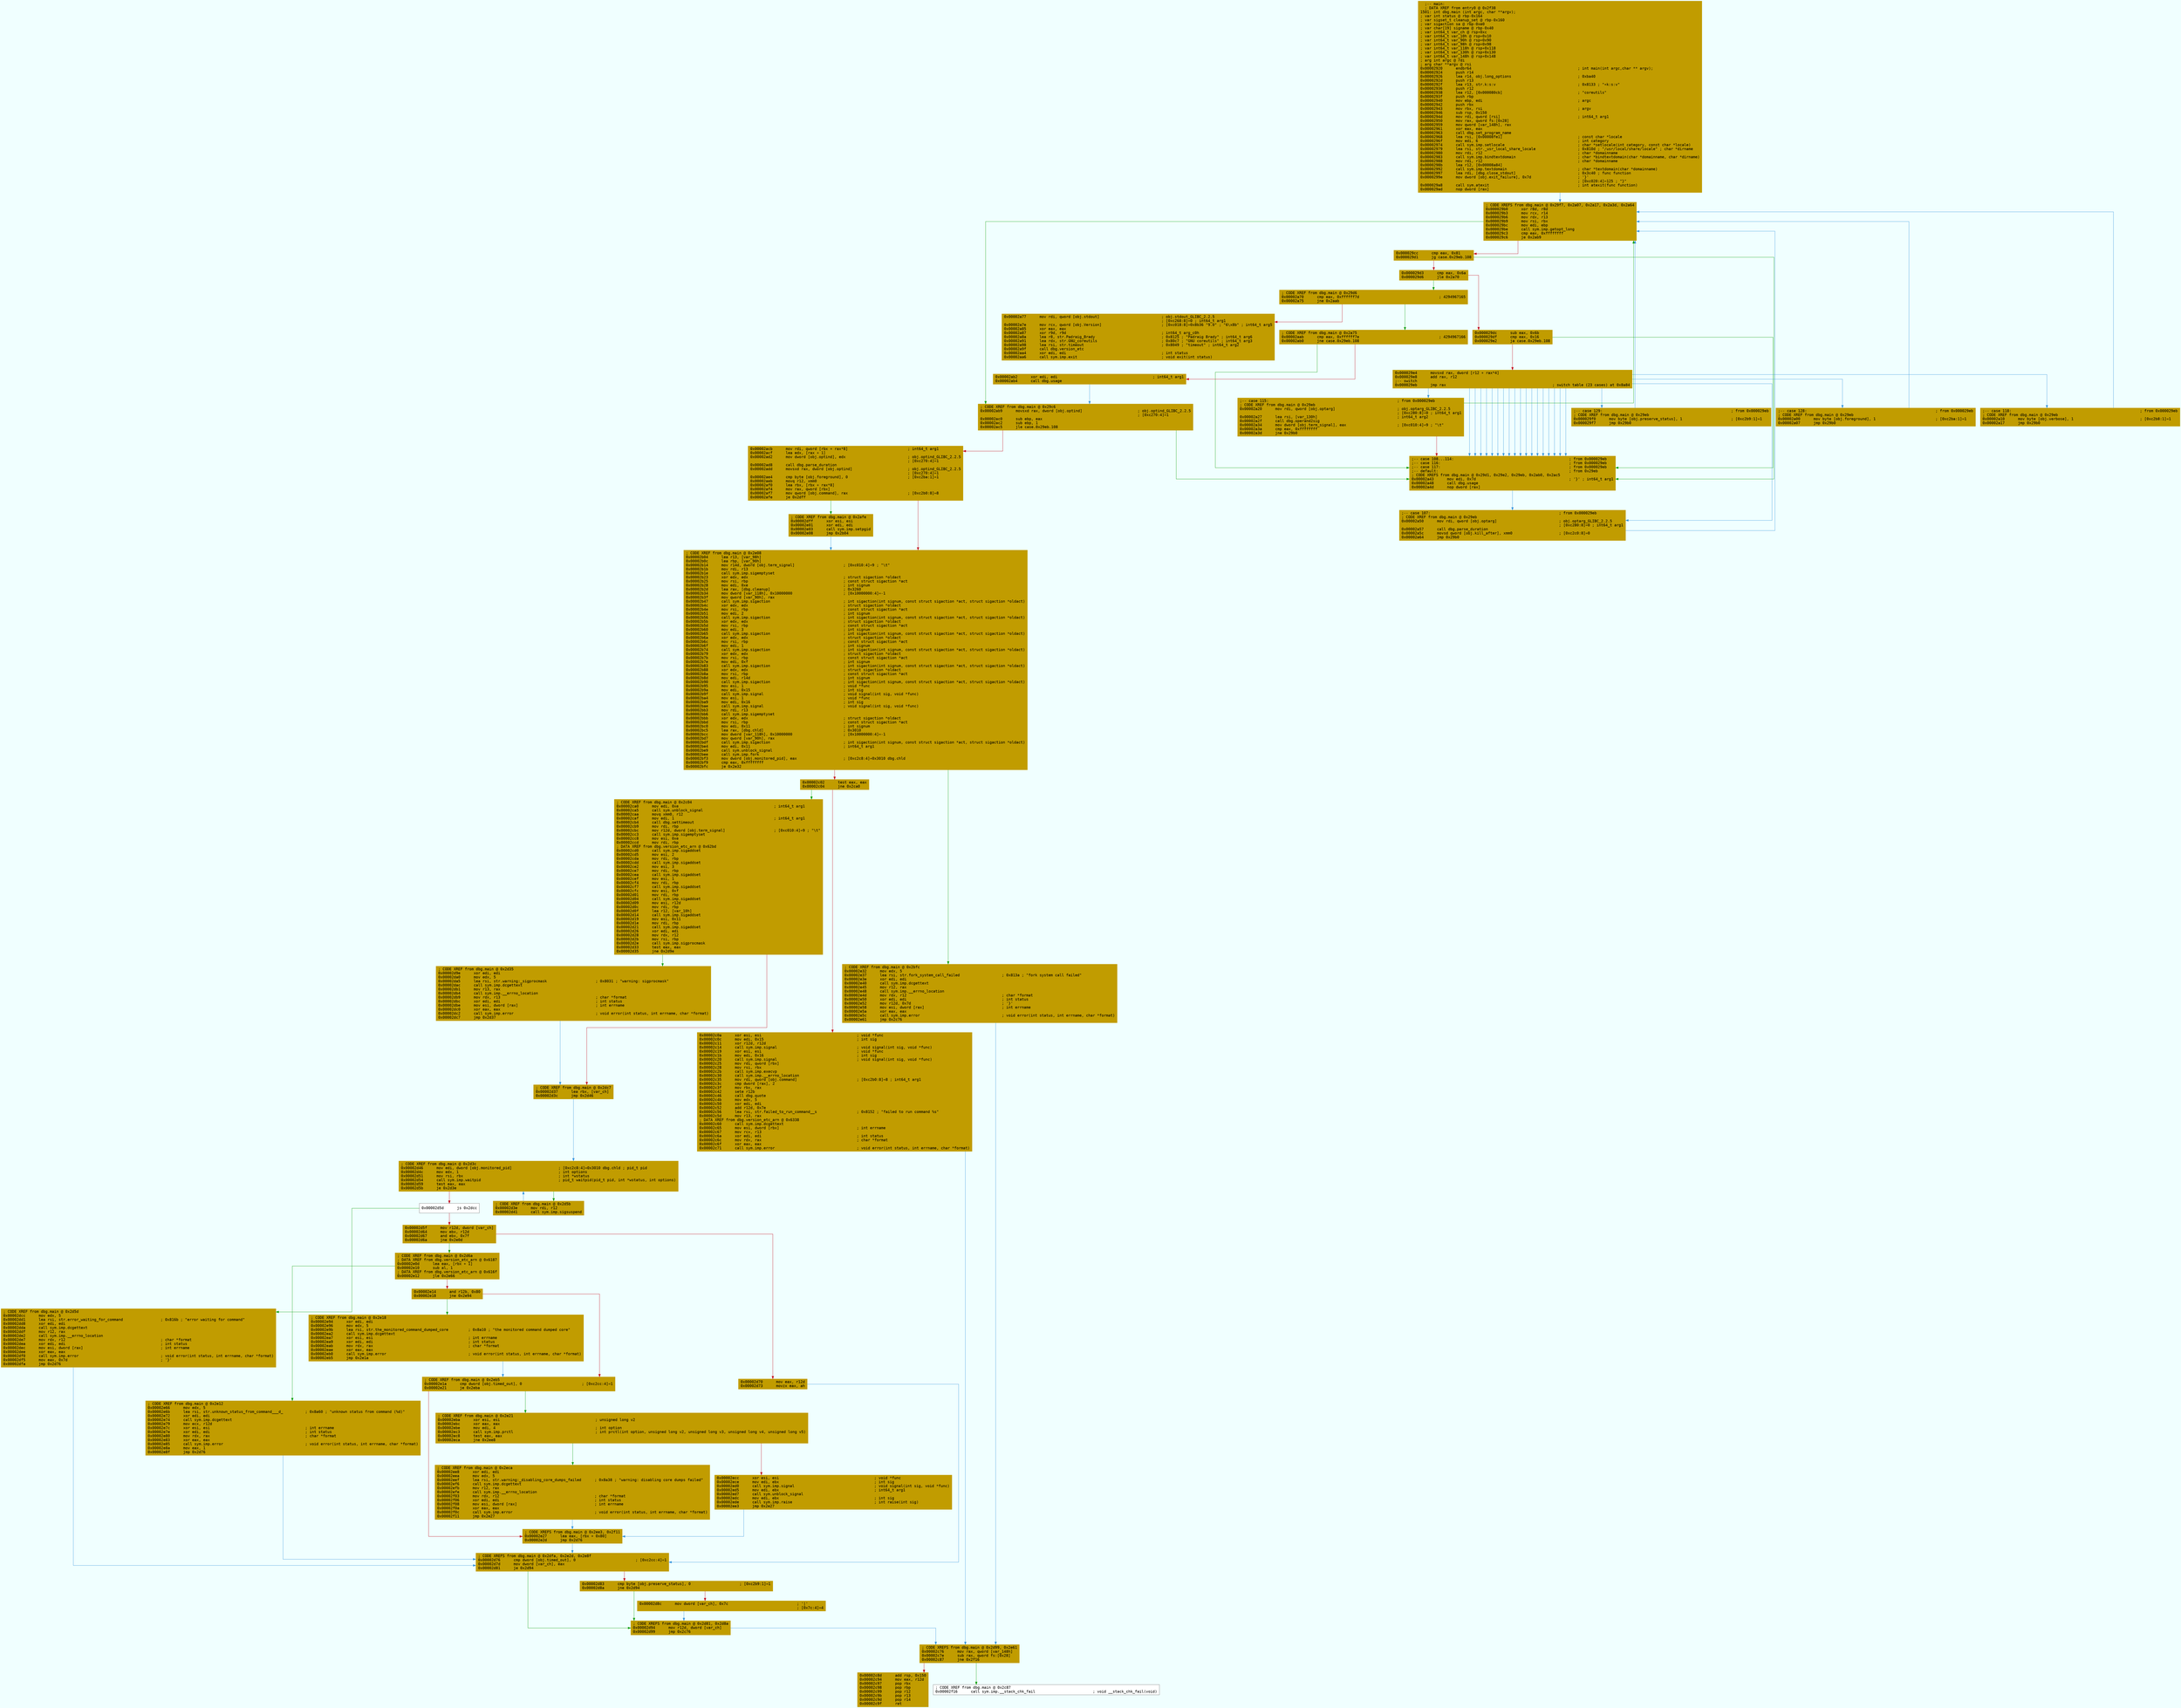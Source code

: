 digraph code {
	graph [bgcolor=azure fontsize=8 fontname="Courier" splines="ortho"];
	node [fillcolor=gray style=filled shape=box];
	edge [arrowhead="normal"];
	"0x00002920" [URL="dbg.main/0x00002920", fillcolor="#c19c00",color="#c19c00", fontname="Courier",label="  ;-- main:\l  ; DATA XREF from entry0 @ 0x2f38\l1501: int dbg.main (int argc, char **argv);\l; var int status @ rbp-0x164\l; var sigset_t cleanup_set @ rbp-0x160\l; var sigaction sa @ rbp-0xe0\l; var char[19] signame @ rbp-0x40\l; var int64_t var_ch @ rsp+0xc\l; var int64_t var_10h @ rsp+0x10\l; var int64_t var_90h @ rsp+0x90\l; var int64_t var_98h @ rsp+0x98\l; var int64_t var_118h @ rsp+0x118\l; var int64_t var_130h @ rsp+0x130\l; var int64_t var_148h @ rsp+0x148\l; arg int argc @ rdi\l; arg char **argv @ rsi\l0x00002920      endbr64                                                ; int main(int argc,char ** argv);\l0x00002924      push r14\l0x00002926      lea r14, obj.long_options                              ; 0xba40\l0x0000292d      push r13\l0x0000292f      lea r13, str.k:s:v                                     ; 0x8133 ; \"+k:s:v\"\l0x00002936      push r12\l0x00002938      lea r12, [0x000080cb]                                  ; \"coreutils\"\l0x0000293f      push rbp\l0x00002940      mov ebp, edi                                           ; argc\l0x00002942      push rbx\l0x00002943      mov rbx, rsi                                           ; argv\l0x00002946      sub rsp, 0x150\l0x0000294d      mov rdi, qword [rsi]                                   ; int64_t arg1\l0x00002950      mov rax, qword fs:[0x28]\l0x00002959      mov qword [var_148h], rax\l0x00002961      xor eax, eax\l0x00002963      call dbg.set_program_name\l0x00002968      lea rsi, [0x00008fe1]                                  ; const char *locale\l0x0000296f      mov edi, 6                                             ; int category\l0x00002974      call sym.imp.setlocale                                 ; char *setlocale(int category, const char *locale)\l0x00002979      lea rsi, str._usr_local_share_locale                   ; 0x810d ; \"/usr/local/share/locale\" ; char *dirname\l0x00002980      mov rdi, r12                                           ; char *domainname\l0x00002983      call sym.imp.bindtextdomain                            ; char *bindtextdomain(char *domainname, char *dirname)\l0x00002988      mov rdi, r12                                           ; char *domainname\l0x0000298b      lea r12, [0x00008a84]\l0x00002992      call sym.imp.textdomain                                ; char *textdomain(char *domainname)\l0x00002997      lea rdi, [dbg.close_stdout]                            ; 0x3c40 ; func function\l0x0000299e      mov dword [obj.exit_failure], 0x7d                     ; '}'\l                                                                       ; [0xc020:4]=125 ; \"}\"\l0x000029a8      call sym.atexit                                        ; int atexit(func function)\l0x000029ad      nop dword [rax]\l"]
	"0x000029b0" [URL="dbg.main/0x000029b0", fillcolor="#c19c00",color="#c19c00", fontname="Courier",label="; CODE XREFS from dbg.main @ 0x29f7, 0x2a07, 0x2a17, 0x2a3d, 0x2a64\l0x000029b0      xor r8d, r8d\l0x000029b3      mov rcx, r14\l0x000029b6      mov rdx, r13\l0x000029b9      mov rsi, rbx\l0x000029bc      mov edi, ebp\l0x000029be      call sym.imp.getopt_long\l0x000029c3      cmp eax, 0xffffffff\l0x000029c6      je 0x2ab9\l"]
	"0x000029cc" [URL="dbg.main/0x000029cc", fillcolor="#c19c00",color="#c19c00", fontname="Courier",label="0x000029cc      cmp eax, 0x81\l0x000029d1      jg case.0x29eb.108\l"]
	"0x000029d3" [URL="dbg.main/0x000029d3", fillcolor="#c19c00",color="#c19c00", fontname="Courier",label="0x000029d3      cmp eax, 0x6a\l0x000029d6      jle 0x2a70\l"]
	"0x000029dc" [URL="dbg.main/0x000029dc", fillcolor="#c19c00",color="#c19c00", fontname="Courier",label="0x000029dc      sub eax, 0x6b\l0x000029df      cmp eax, 0x16\l0x000029e2      ja case.0x29eb.108\l"]
	"0x000029e4" [URL="dbg.main/0x000029e4", fillcolor="#c19c00",color="#c19c00", fontname="Courier",label="0x000029e4      movsxd rax, dword [r12 + rax*4]\l0x000029e8      add rax, r12\l;-- switch\l0x000029eb      jmp rax                                                ; switch table (23 cases) at 0x8a84\l"]
	"0x000029f0" [URL="dbg.main/0x000029f0", fillcolor="#c19c00",color="#c19c00", fontname="Courier",label=";-- case 129:                                                          ; from 0x000029eb\l; CODE XREF from dbg.main @ 0x29eb\l0x000029f0      mov byte [obj.preserve_status], 1                      ; [0xc2b9:1]=1\l0x000029f7      jmp 0x29b0\l"]
	"0x00002a00" [URL="dbg.main/0x00002a00", fillcolor="#c19c00",color="#c19c00", fontname="Courier",label=";-- case 128:                                                          ; from 0x000029eb\l; CODE XREF from dbg.main @ 0x29eb\l0x00002a00      mov byte [obj.foreground], 1                           ; [0xc2ba:1]=1\l0x00002a07      jmp 0x29b0\l"]
	"0x00002a10" [URL="dbg.main/0x00002a10", fillcolor="#c19c00",color="#c19c00", fontname="Courier",label=";-- case 118:                                                          ; from 0x000029eb\l; CODE XREF from dbg.main @ 0x29eb\l0x00002a10      mov byte [obj.verbose], 1                              ; [0xc2b8:1]=1\l0x00002a17      jmp 0x29b0\l"]
	"0x00002a20" [URL="dbg.main/0x00002a20", fillcolor="#c19c00",color="#c19c00", fontname="Courier",label=";-- case 115:                                                          ; from 0x000029eb\l; CODE XREF from dbg.main @ 0x29eb\l0x00002a20      mov rdi, qword [obj.optarg]                            ; obj.optarg_GLIBC_2.2.5\l                                                                       ; [0xc280:8]=0 ; int64_t arg1\l0x00002a27      lea rsi, [var_130h]                                    ; int64_t arg2\l0x00002a2f      call dbg.operand2sig\l0x00002a34      mov dword [obj.term_signal], eax                       ; [0xc010:4]=9 ; \"\\t\"\l0x00002a3a      cmp eax, 0xffffffff\l0x00002a3d      jne 0x29b0\l"]
	"0x00002a43" [URL="dbg.main/0x00002a43", fillcolor="#c19c00",color="#c19c00", fontname="Courier",label=";-- case 108...114:                                                    ; from 0x000029eb\l;-- case 116:                                                          ; from 0x000029eb\l;-- case 117:                                                          ; from 0x000029eb\l;-- default:                                                           ; from 0x29eb\l; CODE XREFS from dbg.main @ 0x29d1, 0x29e2, 0x29eb, 0x2ab0, 0x2ac5\l0x00002a43      mov edi, 0x7d                                          ; '}' ; int64_t arg1\l0x00002a48      call dbg.usage\l0x00002a4d      nop dword [rax]\l"]
	"0x00002a50" [URL="dbg.main/0x00002a50", fillcolor="#c19c00",color="#c19c00", fontname="Courier",label=";-- case 107:                                                          ; from 0x000029eb\l; CODE XREF from dbg.main @ 0x29eb\l0x00002a50      mov rdi, qword [obj.optarg]                            ; obj.optarg_GLIBC_2.2.5\l                                                                       ; [0xc280:8]=0 ; int64_t arg1\l0x00002a57      call dbg.parse_duration\l0x00002a5c      movsd qword [obj.kill_after], xmm0                     ; [0xc2c0:8]=0\l0x00002a64      jmp 0x29b0\l"]
	"0x00002a70" [URL="dbg.main/0x00002a70", fillcolor="#c19c00",color="#c19c00", fontname="Courier",label="; CODE XREF from dbg.main @ 0x29d6\l0x00002a70      cmp eax, 0xffffff7d                                    ; 4294967165\l0x00002a75      jne 0x2aab\l"]
	"0x00002a77" [URL="dbg.main/0x00002a77", fillcolor="#c19c00",color="#c19c00", fontname="Courier",label="0x00002a77      mov rdi, qword [obj.stdout]                            ; obj.stdout_GLIBC_2.2.5\l                                                                       ; [0xc268:8]=0 ; int64_t arg1\l0x00002a7e      mov rcx, qword [obj.Version]                           ; [0xc018:8]=0x8b36 \"9.0\" ; \"6\\x8b\" ; int64_t arg5\l0x00002a85      xor eax, eax\l0x00002a87      xor r9d, r9d                                           ; int64_t arg_c0h\l0x00002a8a      lea r8, str.Padraig_Brady                              ; 0x8125 ; \"Padraig Brady\" ; int64_t arg6\l0x00002a91      lea rdx, str.GNU_coreutils                             ; 0x80c7 ; \"GNU coreutils\" ; int64_t arg3\l0x00002a98      lea rsi, str.timeout                                   ; 0x8049 ; \"timeout\" ; int64_t arg2\l0x00002a9f      call dbg.version_etc\l0x00002aa4      xor edi, edi                                           ; int status\l0x00002aa6      call sym.imp.exit                                      ; void exit(int status)\l"]
	"0x00002aab" [URL="dbg.main/0x00002aab", fillcolor="#c19c00",color="#c19c00", fontname="Courier",label="; CODE XREF from dbg.main @ 0x2a75\l0x00002aab      cmp eax, 0xffffff7e                                    ; 4294967166\l0x00002ab0      jne case.0x29eb.108\l"]
	"0x00002ab2" [URL="dbg.main/0x00002ab2", fillcolor="#c19c00",color="#c19c00", fontname="Courier",label="0x00002ab2      xor edi, edi                                           ; int64_t arg1\l0x00002ab4      call dbg.usage\l"]
	"0x00002ab9" [URL="dbg.main/0x00002ab9", fillcolor="#c19c00",color="#c19c00", fontname="Courier",label="; CODE XREF from dbg.main @ 0x29c6\l0x00002ab9      movsxd rax, dword [obj.optind]                         ; obj.optind_GLIBC_2.2.5\l                                                                       ; [0xc270:4]=1\l0x00002ac0      sub ebp, eax\l0x00002ac2      sub ebp, 1\l0x00002ac5      jle case.0x29eb.108\l"]
	"0x00002acb" [URL="dbg.main/0x00002acb", fillcolor="#c19c00",color="#c19c00", fontname="Courier",label="0x00002acb      mov rdi, qword [rbx + rax*8]                           ; int64_t arg1\l0x00002acf      lea edx, [rax + 1]\l0x00002ad2      mov dword [obj.optind], edx                            ; obj.optind_GLIBC_2.2.5\l                                                                       ; [0xc270:4]=1\l0x00002ad8      call dbg.parse_duration\l0x00002add      movsxd rax, dword [obj.optind]                         ; obj.optind_GLIBC_2.2.5\l                                                                       ; [0xc270:4]=1\l0x00002ae4      cmp byte [obj.foreground], 0                           ; [0xc2ba:1]=1\l0x00002aeb      movq r12, xmm0\l0x00002af0      lea rbx, [rbx + rax*8]\l0x00002af4      mov rax, qword [rbx]\l0x00002af7      mov qword [obj.command], rax                           ; [0xc2b0:8]=8\l0x00002afe      je 0x2dff\l"]
	"0x00002b04" [URL="dbg.main/0x00002b04", fillcolor="#c19c00",color="#c19c00", fontname="Courier",label="; CODE XREF from dbg.main @ 0x2e08\l0x00002b04      lea r13, [var_98h]\l0x00002b0c      lea rbp, [var_90h]\l0x00002b14      mov r14d, dword [obj.term_signal]                      ; [0xc010:4]=9 ; \"\\t\"\l0x00002b1b      mov rdi, r13\l0x00002b1e      call sym.imp.sigemptyset\l0x00002b23      xor edx, edx                                           ; struct sigaction *oldact\l0x00002b25      mov rsi, rbp                                           ; const struct sigaction *act\l0x00002b28      mov edi, 0xe                                           ; int signum\l0x00002b2d      lea rax, [dbg.cleanup]                                 ; 0x3260\l0x00002b34      mov dword [var_118h], 0x10000000                       ; [0x10000000:4]=-1\l0x00002b3f      mov qword [var_90h], rax\l0x00002b47      call sym.imp.sigaction                                 ; int sigaction(int signum, const struct sigaction *act, struct sigaction *oldact)\l0x00002b4c      xor edx, edx                                           ; struct sigaction *oldact\l0x00002b4e      mov rsi, rbp                                           ; const struct sigaction *act\l0x00002b51      mov edi, 2                                             ; int signum\l0x00002b56      call sym.imp.sigaction                                 ; int sigaction(int signum, const struct sigaction *act, struct sigaction *oldact)\l0x00002b5b      xor edx, edx                                           ; struct sigaction *oldact\l0x00002b5d      mov rsi, rbp                                           ; const struct sigaction *act\l0x00002b60      mov edi, 3                                             ; int signum\l0x00002b65      call sym.imp.sigaction                                 ; int sigaction(int signum, const struct sigaction *act, struct sigaction *oldact)\l0x00002b6a      xor edx, edx                                           ; struct sigaction *oldact\l0x00002b6c      mov rsi, rbp                                           ; const struct sigaction *act\l0x00002b6f      mov edi, 1                                             ; int signum\l0x00002b74      call sym.imp.sigaction                                 ; int sigaction(int signum, const struct sigaction *act, struct sigaction *oldact)\l0x00002b79      xor edx, edx                                           ; struct sigaction *oldact\l0x00002b7b      mov rsi, rbp                                           ; const struct sigaction *act\l0x00002b7e      mov edi, 0xf                                           ; int signum\l0x00002b83      call sym.imp.sigaction                                 ; int sigaction(int signum, const struct sigaction *act, struct sigaction *oldact)\l0x00002b88      xor edx, edx                                           ; struct sigaction *oldact\l0x00002b8a      mov rsi, rbp                                           ; const struct sigaction *act\l0x00002b8d      mov edi, r14d                                          ; int signum\l0x00002b90      call sym.imp.sigaction                                 ; int sigaction(int signum, const struct sigaction *act, struct sigaction *oldact)\l0x00002b95      mov esi, 1                                             ; void *func\l0x00002b9a      mov edi, 0x15                                          ; int sig\l0x00002b9f      call sym.imp.signal                                    ; void signal(int sig, void *func)\l0x00002ba4      mov esi, 1                                             ; void *func\l0x00002ba9      mov edi, 0x16                                          ; int sig\l0x00002bae      call sym.imp.signal                                    ; void signal(int sig, void *func)\l0x00002bb3      mov rdi, r13\l0x00002bb6      call sym.imp.sigemptyset\l0x00002bbb      xor edx, edx                                           ; struct sigaction *oldact\l0x00002bbd      mov rsi, rbp                                           ; const struct sigaction *act\l0x00002bc0      mov edi, 0x11                                          ; int signum\l0x00002bc5      lea rax, [dbg.chld]                                    ; 0x3010\l0x00002bcc      mov dword [var_118h], 0x10000000                       ; [0x10000000:4]=-1\l0x00002bd7      mov qword [var_90h], rax\l0x00002bdf      call sym.imp.sigaction                                 ; int sigaction(int signum, const struct sigaction *act, struct sigaction *oldact)\l0x00002be4      mov edi, 0x11                                          ; int64_t arg1\l0x00002be9      call sym.unblock_signal\l0x00002bee      call sym.imp.fork\l0x00002bf3      mov dword [obj.monitored_pid], eax                     ; [0xc2c8:4]=0x3010 dbg.chld\l0x00002bf9      cmp eax, 0xffffffff\l0x00002bfc      je 0x2e32\l"]
	"0x00002c02" [URL="dbg.main/0x00002c02", fillcolor="#c19c00",color="#c19c00", fontname="Courier",label="0x00002c02      test eax, eax\l0x00002c04      jne 0x2ca0\l"]
	"0x00002c0a" [URL="dbg.main/0x00002c0a", fillcolor="#c19c00",color="#c19c00", fontname="Courier",label="0x00002c0a      xor esi, esi                                           ; void *func\l0x00002c0c      mov edi, 0x15                                          ; int sig\l0x00002c11      xor r12d, r12d\l0x00002c14      call sym.imp.signal                                    ; void signal(int sig, void *func)\l0x00002c19      xor esi, esi                                           ; void *func\l0x00002c1b      mov edi, 0x16                                          ; int sig\l0x00002c20      call sym.imp.signal                                    ; void signal(int sig, void *func)\l0x00002c25      mov rdi, qword [rbx]\l0x00002c28      mov rsi, rbx\l0x00002c2b      call sym.imp.execvp\l0x00002c30      call sym.imp.__errno_location\l0x00002c35      mov rdi, qword [obj.command]                           ; [0xc2b0:8]=8 ; int64_t arg1\l0x00002c3c      cmp dword [rax], 2\l0x00002c3f      mov rbx, rax\l0x00002c42      sete r12b\l0x00002c46      call dbg.quote\l0x00002c4b      mov edx, 5\l0x00002c50      xor edi, edi\l0x00002c52      add r12d, 0x7e\l0x00002c56      lea rsi, str.failed_to_run_command__s                  ; 0x8152 ; \"failed to run command %s\"\l0x00002c5d      mov r13, rax\l; DATA XREF from dbg.version_etc_arn @ 0x6338\l0x00002c60      call sym.imp.dcgettext\l0x00002c65      mov esi, dword [rbx]                                   ; int errname\l0x00002c67      mov rcx, r13\l0x00002c6a      xor edi, edi                                           ; int status\l0x00002c6c      mov rdx, rax                                           ; char *format\l0x00002c6f      xor eax, eax\l0x00002c71      call sym.imp.error                                     ; void error(int status, int errname, char *format)\l"]
	"0x00002c76" [URL="dbg.main/0x00002c76", fillcolor="#c19c00",color="#c19c00", fontname="Courier",label="; CODE XREFS from dbg.main @ 0x2d99, 0x2e61\l0x00002c76      mov rax, qword [var_148h]\l0x00002c7e      sub rax, qword fs:[0x28]\l0x00002c87      jne 0x2f16\l"]
	"0x00002c8d" [URL="dbg.main/0x00002c8d", fillcolor="#c19c00",color="#c19c00", fontname="Courier",label="0x00002c8d      add rsp, 0x150\l0x00002c94      mov eax, r12d\l0x00002c97      pop rbx\l0x00002c98      pop rbp\l0x00002c99      pop r12\l0x00002c9b      pop r13\l0x00002c9d      pop r14\l0x00002c9f      ret\l"]
	"0x00002ca0" [URL="dbg.main/0x00002ca0", fillcolor="#c19c00",color="#c19c00", fontname="Courier",label="; CODE XREF from dbg.main @ 0x2c04\l0x00002ca0      mov edi, 0xe                                           ; int64_t arg1\l0x00002ca5      call sym.unblock_signal\l0x00002caa      movq xmm0, r12\l0x00002caf      mov edi, 1                                             ; int64_t arg1\l0x00002cb4      call dbg.settimeout\l0x00002cb9      mov rdi, rbp\l0x00002cbc      mov r12d, dword [obj.term_signal]                      ; [0xc010:4]=9 ; \"\\t\"\l0x00002cc3      call sym.imp.sigemptyset\l0x00002cc8      mov esi, 0xe\l0x00002ccd      mov rdi, rbp\l; DATA XREF from dbg.version_etc_arn @ 0x62bd\l0x00002cd0      call sym.imp.sigaddset\l0x00002cd5      mov esi, 2\l0x00002cda      mov rdi, rbp\l0x00002cdd      call sym.imp.sigaddset\l0x00002ce2      mov esi, 3\l0x00002ce7      mov rdi, rbp\l0x00002cea      call sym.imp.sigaddset\l0x00002cef      mov esi, 1\l0x00002cf4      mov rdi, rbp\l0x00002cf7      call sym.imp.sigaddset\l0x00002cfc      mov esi, 0xf\l0x00002d01      mov rdi, rbp\l0x00002d04      call sym.imp.sigaddset\l0x00002d09      mov esi, r12d\l0x00002d0c      mov rdi, rbp\l0x00002d0f      lea r12, [var_10h]\l0x00002d14      call sym.imp.sigaddset\l0x00002d19      mov esi, 0x11\l0x00002d1e      mov rdi, rbp\l0x00002d21      call sym.imp.sigaddset\l0x00002d26      xor edi, edi\l0x00002d28      mov rdx, r12\l0x00002d2b      mov rsi, rbp\l0x00002d2e      call sym.imp.sigprocmask\l0x00002d33      test eax, eax\l0x00002d35      jne 0x2d9e\l"]
	"0x00002d37" [URL="dbg.main/0x00002d37", fillcolor="#c19c00",color="#c19c00", fontname="Courier",label="; CODE XREF from dbg.main @ 0x2dc7\l0x00002d37      lea rbx, [var_ch]\l0x00002d3c      jmp 0x2d46\l"]
	"0x00002d3e" [URL="dbg.main/0x00002d3e", fillcolor="#c19c00",color="#c19c00", fontname="Courier",label="; CODE XREF from dbg.main @ 0x2d5b\l0x00002d3e      mov rdi, r12\l0x00002d41      call sym.imp.sigsuspend\l"]
	"0x00002d46" [URL="dbg.main/0x00002d46", fillcolor="#c19c00",color="#c19c00", fontname="Courier",label="; CODE XREF from dbg.main @ 0x2d3c\l0x00002d46      mov edi, dword [obj.monitored_pid]                     ; [0xc2c8:4]=0x3010 dbg.chld ; pid_t pid\l0x00002d4c      mov edx, 1                                             ; int options\l0x00002d51      mov rsi, rbx                                           ; int *wstatus\l0x00002d54      call sym.imp.waitpid                                   ; pid_t waitpid(pid_t pid, int *wstatus, int options)\l0x00002d59      test eax, eax\l0x00002d5b      je 0x2d3e\l"]
	"0x00002d5d" [URL="dbg.main/0x00002d5d", fillcolor="white",color="#767676", fontname="Courier",label="0x00002d5d      js 0x2dcc\l"]
	"0x00002d5f" [URL="dbg.main/0x00002d5f", fillcolor="#c19c00",color="#c19c00", fontname="Courier",label="0x00002d5f      mov r12d, dword [var_ch]\l0x00002d64      mov ebx, r12d\l0x00002d67      and ebx, 0x7f\l0x00002d6a      jne 0x2e0d\l"]
	"0x00002d70" [URL="dbg.main/0x00002d70", fillcolor="#c19c00",color="#c19c00", fontname="Courier",label="0x00002d70      mov eax, r12d\l0x00002d73      movzx eax, ah\l"]
	"0x00002d76" [URL="dbg.main/0x00002d76", fillcolor="#c19c00",color="#c19c00", fontname="Courier",label="; CODE XREFS from dbg.main @ 0x2dfa, 0x2e2d, 0x2e8f\l0x00002d76      cmp dword [obj.timed_out], 0                           ; [0xc2cc:4]=1\l0x00002d7d      mov dword [var_ch], eax\l0x00002d81      je 0x2d94\l"]
	"0x00002d83" [URL="dbg.main/0x00002d83", fillcolor="#c19c00",color="#c19c00", fontname="Courier",label="0x00002d83      cmp byte [obj.preserve_status], 0                      ; [0xc2b9:1]=1\l0x00002d8a      jne 0x2d94\l"]
	"0x00002d8c" [URL="dbg.main/0x00002d8c", fillcolor="#c19c00",color="#c19c00", fontname="Courier",label="0x00002d8c      mov dword [var_ch], 0x7c                               ; '|'\l                                                                       ; [0x7c:4]=4\l"]
	"0x00002d94" [URL="dbg.main/0x00002d94", fillcolor="#c19c00",color="#c19c00", fontname="Courier",label="; CODE XREFS from dbg.main @ 0x2d81, 0x2d8a\l0x00002d94      mov r12d, dword [var_ch]\l0x00002d99      jmp 0x2c76\l"]
	"0x00002d9e" [URL="dbg.main/0x00002d9e", fillcolor="#c19c00",color="#c19c00", fontname="Courier",label="; CODE XREF from dbg.main @ 0x2d35\l0x00002d9e      xor edi, edi\l0x00002da0      mov edx, 5\l0x00002da5      lea rsi, str.warning:_sigprocmask                      ; 0x8031 ; \"warning: sigprocmask\"\l0x00002dac      call sym.imp.dcgettext\l0x00002db1      mov r13, rax\l0x00002db4      call sym.imp.__errno_location\l0x00002db9      mov rdx, r13                                           ; char *format\l0x00002dbc      xor edi, edi                                           ; int status\l0x00002dbe      mov esi, dword [rax]                                   ; int errname\l0x00002dc0      xor eax, eax\l0x00002dc2      call sym.imp.error                                     ; void error(int status, int errname, char *format)\l0x00002dc7      jmp 0x2d37\l"]
	"0x00002dcc" [URL="dbg.main/0x00002dcc", fillcolor="#c19c00",color="#c19c00", fontname="Courier",label="; CODE XREF from dbg.main @ 0x2d5d\l0x00002dcc      mov edx, 5\l0x00002dd1      lea rsi, str.error_waiting_for_command                 ; 0x816b ; \"error waiting for command\"\l0x00002dd8      xor edi, edi\l0x00002dda      call sym.imp.dcgettext\l0x00002ddf      mov r12, rax\l0x00002de2      call sym.imp.__errno_location\l0x00002de7      mov rdx, r12                                           ; char *format\l0x00002dea      xor edi, edi                                           ; int status\l0x00002dec      mov esi, dword [rax]                                   ; int errname\l0x00002dee      xor eax, eax\l0x00002df0      call sym.imp.error                                     ; void error(int status, int errname, char *format)\l0x00002df5      mov eax, 0x7d                                          ; '}'\l0x00002dfa      jmp 0x2d76\l"]
	"0x00002dff" [URL="dbg.main/0x00002dff", fillcolor="#c19c00",color="#c19c00", fontname="Courier",label="; CODE XREF from dbg.main @ 0x2afe\l0x00002dff      xor esi, esi\l0x00002e01      xor edi, edi\l0x00002e03      call sym.imp.setpgid\l0x00002e08      jmp 0x2b04\l"]
	"0x00002e0d" [URL="dbg.main/0x00002e0d", fillcolor="#c19c00",color="#c19c00", fontname="Courier",label="; CODE XREF from dbg.main @ 0x2d6a\l; DATA XREF from dbg.version_etc_arn @ 0x6187\l0x00002e0d      lea eax, [rbx + 1]\l0x00002e10      sub al, 1\l; DATA XREF from dbg.version_etc_arn @ 0x616f\l0x00002e12      jle 0x2e66\l"]
	"0x00002e14" [URL="dbg.main/0x00002e14", fillcolor="#c19c00",color="#c19c00", fontname="Courier",label="0x00002e14      and r12b, 0x80\l0x00002e18      jne 0x2e94\l"]
	"0x00002e1a" [URL="dbg.main/0x00002e1a", fillcolor="#c19c00",color="#c19c00", fontname="Courier",label="; CODE XREF from dbg.main @ 0x2eb5\l0x00002e1a      cmp dword [obj.timed_out], 0                           ; [0xc2cc:4]=1\l0x00002e21      je 0x2eba\l"]
	"0x00002e27" [URL="dbg.main/0x00002e27", fillcolor="#c19c00",color="#c19c00", fontname="Courier",label="; CODE XREFS from dbg.main @ 0x2ee3, 0x2f11\l0x00002e27      lea eax, [rbx + 0x80]\l0x00002e2d      jmp 0x2d76\l"]
	"0x00002e32" [URL="dbg.main/0x00002e32", fillcolor="#c19c00",color="#c19c00", fontname="Courier",label="; CODE XREF from dbg.main @ 0x2bfc\l0x00002e32      mov edx, 5\l0x00002e37      lea rsi, str.fork_system_call_failed                   ; 0x813a ; \"fork system call failed\"\l0x00002e3e      xor edi, edi\l0x00002e40      call sym.imp.dcgettext\l0x00002e45      mov r12, rax\l0x00002e48      call sym.imp.__errno_location\l0x00002e4d      mov rdx, r12                                           ; char *format\l0x00002e50      xor edi, edi                                           ; int status\l0x00002e52      mov r12d, 0x7d                                         ; '}'\l0x00002e58      mov esi, dword [rax]                                   ; int errname\l0x00002e5a      xor eax, eax\l0x00002e5c      call sym.imp.error                                     ; void error(int status, int errname, char *format)\l0x00002e61      jmp 0x2c76\l"]
	"0x00002e66" [URL="dbg.main/0x00002e66", fillcolor="#c19c00",color="#c19c00", fontname="Courier",label="; CODE XREF from dbg.main @ 0x2e12\l0x00002e66      mov edx, 5\l0x00002e6b      lea rsi, str.unknown_status_from_command___d_          ; 0x8a60 ; \"unknown status from command (%d)\"\l0x00002e72      xor edi, edi\l0x00002e74      call sym.imp.dcgettext\l0x00002e79      mov ecx, r12d\l0x00002e7c      xor esi, esi                                           ; int errname\l0x00002e7e      xor edi, edi                                           ; int status\l0x00002e80      mov rdx, rax                                           ; char *format\l0x00002e83      xor eax, eax\l0x00002e85      call sym.imp.error                                     ; void error(int status, int errname, char *format)\l0x00002e8a      mov eax, 1\l0x00002e8f      jmp 0x2d76\l"]
	"0x00002e94" [URL="dbg.main/0x00002e94", fillcolor="#c19c00",color="#c19c00", fontname="Courier",label="; CODE XREF from dbg.main @ 0x2e18\l0x00002e94      xor edi, edi\l0x00002e96      mov edx, 5\l0x00002e9b      lea rsi, str.the_monitored_command_dumped_core         ; 0x8a10 ; \"the monitored command dumped core\"\l0x00002ea2      call sym.imp.dcgettext\l0x00002ea7      xor esi, esi                                           ; int errname\l0x00002ea9      xor edi, edi                                           ; int status\l0x00002eab      mov rdx, rax                                           ; char *format\l0x00002eae      xor eax, eax\l0x00002eb0      call sym.imp.error                                     ; void error(int status, int errname, char *format)\l0x00002eb5      jmp 0x2e1a\l"]
	"0x00002eba" [URL="dbg.main/0x00002eba", fillcolor="#c19c00",color="#c19c00", fontname="Courier",label="; CODE XREF from dbg.main @ 0x2e21\l0x00002eba      xor esi, esi                                           ; unsigned long v2\l0x00002ebc      xor eax, eax\l0x00002ebe      mov edi, 4                                             ; int option\l0x00002ec3      call sym.imp.prctl                                     ; int prctl(int option, unsigned long v2, unsigned long v3, unsigned long v4, unsigned long v5)\l0x00002ec8      test eax, eax\l0x00002eca      jne 0x2ee8\l"]
	"0x00002ecc" [URL="dbg.main/0x00002ecc", fillcolor="#c19c00",color="#c19c00", fontname="Courier",label="0x00002ecc      xor esi, esi                                           ; void *func\l0x00002ece      mov edi, ebx                                           ; int sig\l0x00002ed0      call sym.imp.signal                                    ; void signal(int sig, void *func)\l0x00002ed5      mov edi, ebx                                           ; int64_t arg1\l0x00002ed7      call sym.unblock_signal\l0x00002edc      mov edi, ebx                                           ; int sig\l0x00002ede      call sym.imp.raise                                     ; int raise(int sig)\l0x00002ee3      jmp 0x2e27\l"]
	"0x00002ee8" [URL="dbg.main/0x00002ee8", fillcolor="#c19c00",color="#c19c00", fontname="Courier",label="; CODE XREF from dbg.main @ 0x2eca\l0x00002ee8      xor edi, edi\l0x00002eea      mov edx, 5\l0x00002eef      lea rsi, str.warning:_disabling_core_dumps_failed      ; 0x8a38 ; \"warning: disabling core dumps failed\"\l0x00002ef6      call sym.imp.dcgettext\l0x00002efb      mov r12, rax\l0x00002efe      call sym.imp.__errno_location\l0x00002f03      mov rdx, r12                                           ; char *format\l0x00002f06      xor edi, edi                                           ; int status\l0x00002f08      mov esi, dword [rax]                                   ; int errname\l0x00002f0a      xor eax, eax\l0x00002f0c      call sym.imp.error                                     ; void error(int status, int errname, char *format)\l0x00002f11      jmp 0x2e27\l"]
	"0x00002f16" [URL="dbg.main/0x00002f16", fillcolor="white",color="#767676", fontname="Courier",label="; CODE XREF from dbg.main @ 0x2c87\l0x00002f16      call sym.imp.__stack_chk_fail                          ; void __stack_chk_fail(void)\l"]
        "0x00002920" -> "0x000029b0" [color="#3a96dd"];
        "0x000029b0" -> "0x00002ab9" [color="#13a10e"];
        "0x000029b0" -> "0x000029cc" [color="#c50f1f"];
        "0x000029cc" -> "0x00002a43" [color="#13a10e"];
        "0x000029cc" -> "0x000029d3" [color="#c50f1f"];
        "0x000029d3" -> "0x00002a70" [color="#13a10e"];
        "0x000029d3" -> "0x000029dc" [color="#c50f1f"];
        "0x000029dc" -> "0x00002a43" [color="#13a10e"];
        "0x000029dc" -> "0x000029e4" [color="#c50f1f"];
        "0x000029e4" -> "0x00002a50" [color="#3a96dd"];
        "0x000029e4" -> "0x00002a43" [color="#3a96dd"];
        "0x000029e4" -> "0x00002a43" [color="#3a96dd"];
        "0x000029e4" -> "0x00002a43" [color="#3a96dd"];
        "0x000029e4" -> "0x00002a43" [color="#3a96dd"];
        "0x000029e4" -> "0x00002a43" [color="#3a96dd"];
        "0x000029e4" -> "0x00002a43" [color="#3a96dd"];
        "0x000029e4" -> "0x00002a43" [color="#3a96dd"];
        "0x000029e4" -> "0x00002a20" [color="#3a96dd"];
        "0x000029e4" -> "0x00002a43" [color="#3a96dd"];
        "0x000029e4" -> "0x00002a43" [color="#3a96dd"];
        "0x000029e4" -> "0x00002a10" [color="#3a96dd"];
        "0x000029e4" -> "0x00002a43" [color="#3a96dd"];
        "0x000029e4" -> "0x00002a43" [color="#3a96dd"];
        "0x000029e4" -> "0x00002a43" [color="#3a96dd"];
        "0x000029e4" -> "0x00002a43" [color="#3a96dd"];
        "0x000029e4" -> "0x00002a43" [color="#3a96dd"];
        "0x000029e4" -> "0x00002a43" [color="#3a96dd"];
        "0x000029e4" -> "0x00002a43" [color="#3a96dd"];
        "0x000029e4" -> "0x00002a43" [color="#3a96dd"];
        "0x000029e4" -> "0x00002a43" [color="#3a96dd"];
        "0x000029e4" -> "0x00002a00" [color="#3a96dd"];
        "0x000029e4" -> "0x000029f0" [color="#3a96dd"];
        "0x000029f0" -> "0x000029b0" [color="#3a96dd"];
        "0x00002a00" -> "0x000029b0" [color="#3a96dd"];
        "0x00002a10" -> "0x000029b0" [color="#3a96dd"];
        "0x00002a20" -> "0x000029b0" [color="#13a10e"];
        "0x00002a20" -> "0x00002a43" [color="#c50f1f"];
        "0x00002a43" -> "0x00002a50" [color="#3a96dd"];
        "0x00002a50" -> "0x000029b0" [color="#3a96dd"];
        "0x00002a70" -> "0x00002aab" [color="#13a10e"];
        "0x00002a70" -> "0x00002a77" [color="#c50f1f"];
        "0x00002aab" -> "0x00002a43" [color="#13a10e"];
        "0x00002aab" -> "0x00002ab2" [color="#c50f1f"];
        "0x00002ab2" -> "0x00002ab9" [color="#3a96dd"];
        "0x00002ab9" -> "0x00002a43" [color="#13a10e"];
        "0x00002ab9" -> "0x00002acb" [color="#c50f1f"];
        "0x00002acb" -> "0x00002dff" [color="#13a10e"];
        "0x00002acb" -> "0x00002b04" [color="#c50f1f"];
        "0x00002b04" -> "0x00002e32" [color="#13a10e"];
        "0x00002b04" -> "0x00002c02" [color="#c50f1f"];
        "0x00002c02" -> "0x00002ca0" [color="#13a10e"];
        "0x00002c02" -> "0x00002c0a" [color="#c50f1f"];
        "0x00002c0a" -> "0x00002c76" [color="#3a96dd"];
        "0x00002c76" -> "0x00002f16" [color="#13a10e"];
        "0x00002c76" -> "0x00002c8d" [color="#c50f1f"];
        "0x00002ca0" -> "0x00002d9e" [color="#13a10e"];
        "0x00002ca0" -> "0x00002d37" [color="#c50f1f"];
        "0x00002d37" -> "0x00002d46" [color="#3a96dd"];
        "0x00002d3e" -> "0x00002d46" [color="#3a96dd"];
        "0x00002d46" -> "0x00002d3e" [color="#13a10e"];
        "0x00002d46" -> "0x00002d5d" [color="#c50f1f"];
        "0x00002d5d" -> "0x00002dcc" [color="#13a10e"];
        "0x00002d5d" -> "0x00002d5f" [color="#c50f1f"];
        "0x00002d5f" -> "0x00002e0d" [color="#13a10e"];
        "0x00002d5f" -> "0x00002d70" [color="#c50f1f"];
        "0x00002d70" -> "0x00002d76" [color="#3a96dd"];
        "0x00002d76" -> "0x00002d94" [color="#13a10e"];
        "0x00002d76" -> "0x00002d83" [color="#c50f1f"];
        "0x00002d83" -> "0x00002d94" [color="#13a10e"];
        "0x00002d83" -> "0x00002d8c" [color="#c50f1f"];
        "0x00002d8c" -> "0x00002d94" [color="#3a96dd"];
        "0x00002d94" -> "0x00002c76" [color="#3a96dd"];
        "0x00002d9e" -> "0x00002d37" [color="#3a96dd"];
        "0x00002dcc" -> "0x00002d76" [color="#3a96dd"];
        "0x00002dff" -> "0x00002b04" [color="#3a96dd"];
        "0x00002e0d" -> "0x00002e66" [color="#13a10e"];
        "0x00002e0d" -> "0x00002e14" [color="#c50f1f"];
        "0x00002e14" -> "0x00002e94" [color="#13a10e"];
        "0x00002e14" -> "0x00002e1a" [color="#c50f1f"];
        "0x00002e1a" -> "0x00002eba" [color="#13a10e"];
        "0x00002e1a" -> "0x00002e27" [color="#c50f1f"];
        "0x00002e27" -> "0x00002d76" [color="#3a96dd"];
        "0x00002e32" -> "0x00002c76" [color="#3a96dd"];
        "0x00002e66" -> "0x00002d76" [color="#3a96dd"];
        "0x00002e94" -> "0x00002e1a" [color="#3a96dd"];
        "0x00002eba" -> "0x00002ee8" [color="#13a10e"];
        "0x00002eba" -> "0x00002ecc" [color="#c50f1f"];
        "0x00002ecc" -> "0x00002e27" [color="#3a96dd"];
        "0x00002ee8" -> "0x00002e27" [color="#3a96dd"];
}
